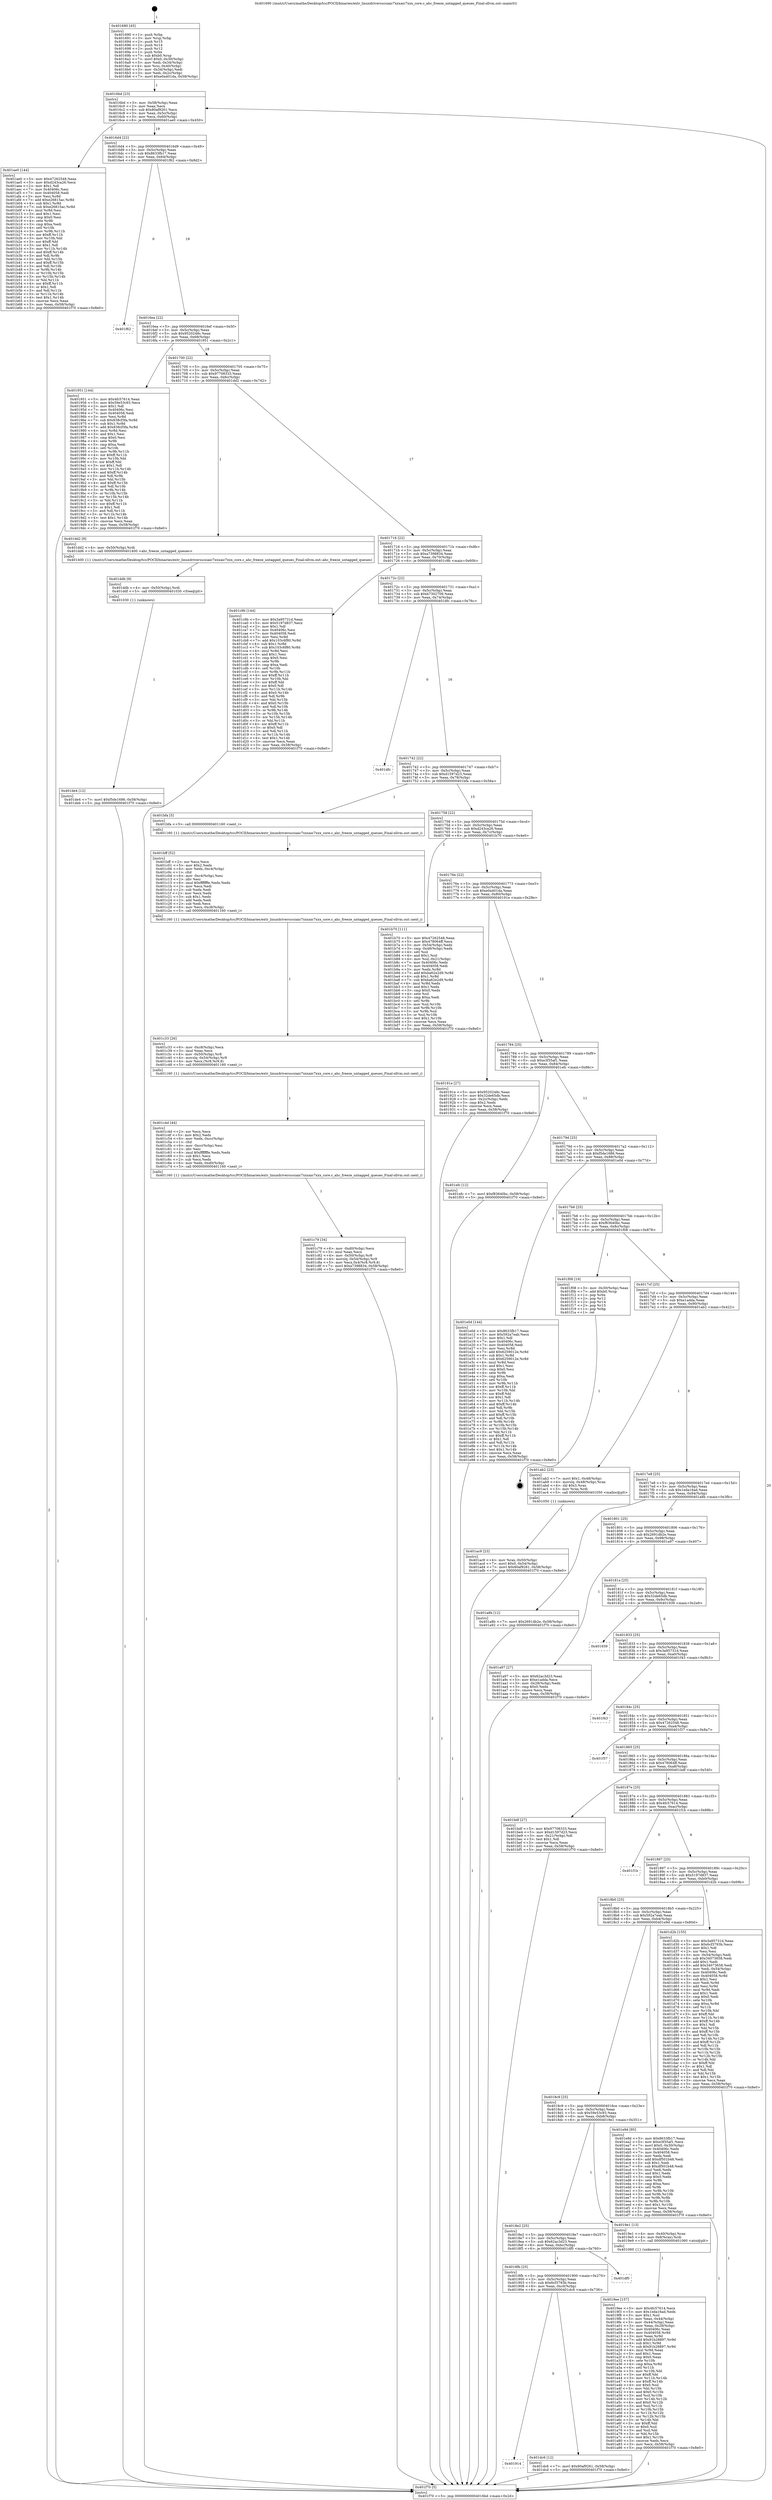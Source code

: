 digraph "0x401690" {
  label = "0x401690 (/mnt/c/Users/mathe/Desktop/tcc/POCII/binaries/extr_linuxdriversscsiaic7xxxaic7xxx_core.c_ahc_freeze_untagged_queues_Final-ollvm.out::main(0))"
  labelloc = "t"
  node[shape=record]

  Entry [label="",width=0.3,height=0.3,shape=circle,fillcolor=black,style=filled]
  "0x4016bd" [label="{
     0x4016bd [23]\l
     | [instrs]\l
     &nbsp;&nbsp;0x4016bd \<+3\>: mov -0x58(%rbp),%eax\l
     &nbsp;&nbsp;0x4016c0 \<+2\>: mov %eax,%ecx\l
     &nbsp;&nbsp;0x4016c2 \<+6\>: sub $0x80af9261,%ecx\l
     &nbsp;&nbsp;0x4016c8 \<+3\>: mov %eax,-0x5c(%rbp)\l
     &nbsp;&nbsp;0x4016cb \<+3\>: mov %ecx,-0x60(%rbp)\l
     &nbsp;&nbsp;0x4016ce \<+6\>: je 0000000000401ae0 \<main+0x450\>\l
  }"]
  "0x401ae0" [label="{
     0x401ae0 [144]\l
     | [instrs]\l
     &nbsp;&nbsp;0x401ae0 \<+5\>: mov $0x47262548,%eax\l
     &nbsp;&nbsp;0x401ae5 \<+5\>: mov $0xd243ca26,%ecx\l
     &nbsp;&nbsp;0x401aea \<+2\>: mov $0x1,%dl\l
     &nbsp;&nbsp;0x401aec \<+7\>: mov 0x40406c,%esi\l
     &nbsp;&nbsp;0x401af3 \<+7\>: mov 0x404058,%edi\l
     &nbsp;&nbsp;0x401afa \<+3\>: mov %esi,%r8d\l
     &nbsp;&nbsp;0x401afd \<+7\>: add $0xe26815ac,%r8d\l
     &nbsp;&nbsp;0x401b04 \<+4\>: sub $0x1,%r8d\l
     &nbsp;&nbsp;0x401b08 \<+7\>: sub $0xe26815ac,%r8d\l
     &nbsp;&nbsp;0x401b0f \<+4\>: imul %r8d,%esi\l
     &nbsp;&nbsp;0x401b13 \<+3\>: and $0x1,%esi\l
     &nbsp;&nbsp;0x401b16 \<+3\>: cmp $0x0,%esi\l
     &nbsp;&nbsp;0x401b19 \<+4\>: sete %r9b\l
     &nbsp;&nbsp;0x401b1d \<+3\>: cmp $0xa,%edi\l
     &nbsp;&nbsp;0x401b20 \<+4\>: setl %r10b\l
     &nbsp;&nbsp;0x401b24 \<+3\>: mov %r9b,%r11b\l
     &nbsp;&nbsp;0x401b27 \<+4\>: xor $0xff,%r11b\l
     &nbsp;&nbsp;0x401b2b \<+3\>: mov %r10b,%bl\l
     &nbsp;&nbsp;0x401b2e \<+3\>: xor $0xff,%bl\l
     &nbsp;&nbsp;0x401b31 \<+3\>: xor $0x1,%dl\l
     &nbsp;&nbsp;0x401b34 \<+3\>: mov %r11b,%r14b\l
     &nbsp;&nbsp;0x401b37 \<+4\>: and $0xff,%r14b\l
     &nbsp;&nbsp;0x401b3b \<+3\>: and %dl,%r9b\l
     &nbsp;&nbsp;0x401b3e \<+3\>: mov %bl,%r15b\l
     &nbsp;&nbsp;0x401b41 \<+4\>: and $0xff,%r15b\l
     &nbsp;&nbsp;0x401b45 \<+3\>: and %dl,%r10b\l
     &nbsp;&nbsp;0x401b48 \<+3\>: or %r9b,%r14b\l
     &nbsp;&nbsp;0x401b4b \<+3\>: or %r10b,%r15b\l
     &nbsp;&nbsp;0x401b4e \<+3\>: xor %r15b,%r14b\l
     &nbsp;&nbsp;0x401b51 \<+3\>: or %bl,%r11b\l
     &nbsp;&nbsp;0x401b54 \<+4\>: xor $0xff,%r11b\l
     &nbsp;&nbsp;0x401b58 \<+3\>: or $0x1,%dl\l
     &nbsp;&nbsp;0x401b5b \<+3\>: and %dl,%r11b\l
     &nbsp;&nbsp;0x401b5e \<+3\>: or %r11b,%r14b\l
     &nbsp;&nbsp;0x401b61 \<+4\>: test $0x1,%r14b\l
     &nbsp;&nbsp;0x401b65 \<+3\>: cmovne %ecx,%eax\l
     &nbsp;&nbsp;0x401b68 \<+3\>: mov %eax,-0x58(%rbp)\l
     &nbsp;&nbsp;0x401b6b \<+5\>: jmp 0000000000401f70 \<main+0x8e0\>\l
  }"]
  "0x4016d4" [label="{
     0x4016d4 [22]\l
     | [instrs]\l
     &nbsp;&nbsp;0x4016d4 \<+5\>: jmp 00000000004016d9 \<main+0x49\>\l
     &nbsp;&nbsp;0x4016d9 \<+3\>: mov -0x5c(%rbp),%eax\l
     &nbsp;&nbsp;0x4016dc \<+5\>: sub $0x8633fb17,%eax\l
     &nbsp;&nbsp;0x4016e1 \<+3\>: mov %eax,-0x64(%rbp)\l
     &nbsp;&nbsp;0x4016e4 \<+6\>: je 0000000000401f62 \<main+0x8d2\>\l
  }"]
  Exit [label="",width=0.3,height=0.3,shape=circle,fillcolor=black,style=filled,peripheries=2]
  "0x401f62" [label="{
     0x401f62\l
  }", style=dashed]
  "0x4016ea" [label="{
     0x4016ea [22]\l
     | [instrs]\l
     &nbsp;&nbsp;0x4016ea \<+5\>: jmp 00000000004016ef \<main+0x5f\>\l
     &nbsp;&nbsp;0x4016ef \<+3\>: mov -0x5c(%rbp),%eax\l
     &nbsp;&nbsp;0x4016f2 \<+5\>: sub $0x9520248c,%eax\l
     &nbsp;&nbsp;0x4016f7 \<+3\>: mov %eax,-0x68(%rbp)\l
     &nbsp;&nbsp;0x4016fa \<+6\>: je 0000000000401951 \<main+0x2c1\>\l
  }"]
  "0x401de4" [label="{
     0x401de4 [12]\l
     | [instrs]\l
     &nbsp;&nbsp;0x401de4 \<+7\>: movl $0xf5de1686,-0x58(%rbp)\l
     &nbsp;&nbsp;0x401deb \<+5\>: jmp 0000000000401f70 \<main+0x8e0\>\l
  }"]
  "0x401951" [label="{
     0x401951 [144]\l
     | [instrs]\l
     &nbsp;&nbsp;0x401951 \<+5\>: mov $0x4fc57614,%eax\l
     &nbsp;&nbsp;0x401956 \<+5\>: mov $0x59e53c93,%ecx\l
     &nbsp;&nbsp;0x40195b \<+2\>: mov $0x1,%dl\l
     &nbsp;&nbsp;0x40195d \<+7\>: mov 0x40406c,%esi\l
     &nbsp;&nbsp;0x401964 \<+7\>: mov 0x404058,%edi\l
     &nbsp;&nbsp;0x40196b \<+3\>: mov %esi,%r8d\l
     &nbsp;&nbsp;0x40196e \<+7\>: sub $0x838cf3fa,%r8d\l
     &nbsp;&nbsp;0x401975 \<+4\>: sub $0x1,%r8d\l
     &nbsp;&nbsp;0x401979 \<+7\>: add $0x838cf3fa,%r8d\l
     &nbsp;&nbsp;0x401980 \<+4\>: imul %r8d,%esi\l
     &nbsp;&nbsp;0x401984 \<+3\>: and $0x1,%esi\l
     &nbsp;&nbsp;0x401987 \<+3\>: cmp $0x0,%esi\l
     &nbsp;&nbsp;0x40198a \<+4\>: sete %r9b\l
     &nbsp;&nbsp;0x40198e \<+3\>: cmp $0xa,%edi\l
     &nbsp;&nbsp;0x401991 \<+4\>: setl %r10b\l
     &nbsp;&nbsp;0x401995 \<+3\>: mov %r9b,%r11b\l
     &nbsp;&nbsp;0x401998 \<+4\>: xor $0xff,%r11b\l
     &nbsp;&nbsp;0x40199c \<+3\>: mov %r10b,%bl\l
     &nbsp;&nbsp;0x40199f \<+3\>: xor $0xff,%bl\l
     &nbsp;&nbsp;0x4019a2 \<+3\>: xor $0x1,%dl\l
     &nbsp;&nbsp;0x4019a5 \<+3\>: mov %r11b,%r14b\l
     &nbsp;&nbsp;0x4019a8 \<+4\>: and $0xff,%r14b\l
     &nbsp;&nbsp;0x4019ac \<+3\>: and %dl,%r9b\l
     &nbsp;&nbsp;0x4019af \<+3\>: mov %bl,%r15b\l
     &nbsp;&nbsp;0x4019b2 \<+4\>: and $0xff,%r15b\l
     &nbsp;&nbsp;0x4019b6 \<+3\>: and %dl,%r10b\l
     &nbsp;&nbsp;0x4019b9 \<+3\>: or %r9b,%r14b\l
     &nbsp;&nbsp;0x4019bc \<+3\>: or %r10b,%r15b\l
     &nbsp;&nbsp;0x4019bf \<+3\>: xor %r15b,%r14b\l
     &nbsp;&nbsp;0x4019c2 \<+3\>: or %bl,%r11b\l
     &nbsp;&nbsp;0x4019c5 \<+4\>: xor $0xff,%r11b\l
     &nbsp;&nbsp;0x4019c9 \<+3\>: or $0x1,%dl\l
     &nbsp;&nbsp;0x4019cc \<+3\>: and %dl,%r11b\l
     &nbsp;&nbsp;0x4019cf \<+3\>: or %r11b,%r14b\l
     &nbsp;&nbsp;0x4019d2 \<+4\>: test $0x1,%r14b\l
     &nbsp;&nbsp;0x4019d6 \<+3\>: cmovne %ecx,%eax\l
     &nbsp;&nbsp;0x4019d9 \<+3\>: mov %eax,-0x58(%rbp)\l
     &nbsp;&nbsp;0x4019dc \<+5\>: jmp 0000000000401f70 \<main+0x8e0\>\l
  }"]
  "0x401700" [label="{
     0x401700 [22]\l
     | [instrs]\l
     &nbsp;&nbsp;0x401700 \<+5\>: jmp 0000000000401705 \<main+0x75\>\l
     &nbsp;&nbsp;0x401705 \<+3\>: mov -0x5c(%rbp),%eax\l
     &nbsp;&nbsp;0x401708 \<+5\>: sub $0x97708333,%eax\l
     &nbsp;&nbsp;0x40170d \<+3\>: mov %eax,-0x6c(%rbp)\l
     &nbsp;&nbsp;0x401710 \<+6\>: je 0000000000401dd2 \<main+0x742\>\l
  }"]
  "0x401ddb" [label="{
     0x401ddb [9]\l
     | [instrs]\l
     &nbsp;&nbsp;0x401ddb \<+4\>: mov -0x50(%rbp),%rdi\l
     &nbsp;&nbsp;0x401ddf \<+5\>: call 0000000000401030 \<free@plt\>\l
     | [calls]\l
     &nbsp;&nbsp;0x401030 \{1\} (unknown)\l
  }"]
  "0x401dd2" [label="{
     0x401dd2 [9]\l
     | [instrs]\l
     &nbsp;&nbsp;0x401dd2 \<+4\>: mov -0x50(%rbp),%rdi\l
     &nbsp;&nbsp;0x401dd6 \<+5\>: call 0000000000401400 \<ahc_freeze_untagged_queues\>\l
     | [calls]\l
     &nbsp;&nbsp;0x401400 \{1\} (/mnt/c/Users/mathe/Desktop/tcc/POCII/binaries/extr_linuxdriversscsiaic7xxxaic7xxx_core.c_ahc_freeze_untagged_queues_Final-ollvm.out::ahc_freeze_untagged_queues)\l
  }"]
  "0x401716" [label="{
     0x401716 [22]\l
     | [instrs]\l
     &nbsp;&nbsp;0x401716 \<+5\>: jmp 000000000040171b \<main+0x8b\>\l
     &nbsp;&nbsp;0x40171b \<+3\>: mov -0x5c(%rbp),%eax\l
     &nbsp;&nbsp;0x40171e \<+5\>: sub $0xa7398834,%eax\l
     &nbsp;&nbsp;0x401723 \<+3\>: mov %eax,-0x70(%rbp)\l
     &nbsp;&nbsp;0x401726 \<+6\>: je 0000000000401c9b \<main+0x60b\>\l
  }"]
  "0x401914" [label="{
     0x401914\l
  }", style=dashed]
  "0x401c9b" [label="{
     0x401c9b [144]\l
     | [instrs]\l
     &nbsp;&nbsp;0x401c9b \<+5\>: mov $0x3a95731d,%eax\l
     &nbsp;&nbsp;0x401ca0 \<+5\>: mov $0x5197d837,%ecx\l
     &nbsp;&nbsp;0x401ca5 \<+2\>: mov $0x1,%dl\l
     &nbsp;&nbsp;0x401ca7 \<+7\>: mov 0x40406c,%esi\l
     &nbsp;&nbsp;0x401cae \<+7\>: mov 0x404058,%edi\l
     &nbsp;&nbsp;0x401cb5 \<+3\>: mov %esi,%r8d\l
     &nbsp;&nbsp;0x401cb8 \<+7\>: add $0x103c6f80,%r8d\l
     &nbsp;&nbsp;0x401cbf \<+4\>: sub $0x1,%r8d\l
     &nbsp;&nbsp;0x401cc3 \<+7\>: sub $0x103c6f80,%r8d\l
     &nbsp;&nbsp;0x401cca \<+4\>: imul %r8d,%esi\l
     &nbsp;&nbsp;0x401cce \<+3\>: and $0x1,%esi\l
     &nbsp;&nbsp;0x401cd1 \<+3\>: cmp $0x0,%esi\l
     &nbsp;&nbsp;0x401cd4 \<+4\>: sete %r9b\l
     &nbsp;&nbsp;0x401cd8 \<+3\>: cmp $0xa,%edi\l
     &nbsp;&nbsp;0x401cdb \<+4\>: setl %r10b\l
     &nbsp;&nbsp;0x401cdf \<+3\>: mov %r9b,%r11b\l
     &nbsp;&nbsp;0x401ce2 \<+4\>: xor $0xff,%r11b\l
     &nbsp;&nbsp;0x401ce6 \<+3\>: mov %r10b,%bl\l
     &nbsp;&nbsp;0x401ce9 \<+3\>: xor $0xff,%bl\l
     &nbsp;&nbsp;0x401cec \<+3\>: xor $0x0,%dl\l
     &nbsp;&nbsp;0x401cef \<+3\>: mov %r11b,%r14b\l
     &nbsp;&nbsp;0x401cf2 \<+4\>: and $0x0,%r14b\l
     &nbsp;&nbsp;0x401cf6 \<+3\>: and %dl,%r9b\l
     &nbsp;&nbsp;0x401cf9 \<+3\>: mov %bl,%r15b\l
     &nbsp;&nbsp;0x401cfc \<+4\>: and $0x0,%r15b\l
     &nbsp;&nbsp;0x401d00 \<+3\>: and %dl,%r10b\l
     &nbsp;&nbsp;0x401d03 \<+3\>: or %r9b,%r14b\l
     &nbsp;&nbsp;0x401d06 \<+3\>: or %r10b,%r15b\l
     &nbsp;&nbsp;0x401d09 \<+3\>: xor %r15b,%r14b\l
     &nbsp;&nbsp;0x401d0c \<+3\>: or %bl,%r11b\l
     &nbsp;&nbsp;0x401d0f \<+4\>: xor $0xff,%r11b\l
     &nbsp;&nbsp;0x401d13 \<+3\>: or $0x0,%dl\l
     &nbsp;&nbsp;0x401d16 \<+3\>: and %dl,%r11b\l
     &nbsp;&nbsp;0x401d19 \<+3\>: or %r11b,%r14b\l
     &nbsp;&nbsp;0x401d1c \<+4\>: test $0x1,%r14b\l
     &nbsp;&nbsp;0x401d20 \<+3\>: cmovne %ecx,%eax\l
     &nbsp;&nbsp;0x401d23 \<+3\>: mov %eax,-0x58(%rbp)\l
     &nbsp;&nbsp;0x401d26 \<+5\>: jmp 0000000000401f70 \<main+0x8e0\>\l
  }"]
  "0x40172c" [label="{
     0x40172c [22]\l
     | [instrs]\l
     &nbsp;&nbsp;0x40172c \<+5\>: jmp 0000000000401731 \<main+0xa1\>\l
     &nbsp;&nbsp;0x401731 \<+3\>: mov -0x5c(%rbp),%eax\l
     &nbsp;&nbsp;0x401734 \<+5\>: sub $0xb7302709,%eax\l
     &nbsp;&nbsp;0x401739 \<+3\>: mov %eax,-0x74(%rbp)\l
     &nbsp;&nbsp;0x40173c \<+6\>: je 0000000000401dfc \<main+0x76c\>\l
  }"]
  "0x401dc6" [label="{
     0x401dc6 [12]\l
     | [instrs]\l
     &nbsp;&nbsp;0x401dc6 \<+7\>: movl $0x80af9261,-0x58(%rbp)\l
     &nbsp;&nbsp;0x401dcd \<+5\>: jmp 0000000000401f70 \<main+0x8e0\>\l
  }"]
  "0x401dfc" [label="{
     0x401dfc\l
  }", style=dashed]
  "0x401742" [label="{
     0x401742 [22]\l
     | [instrs]\l
     &nbsp;&nbsp;0x401742 \<+5\>: jmp 0000000000401747 \<main+0xb7\>\l
     &nbsp;&nbsp;0x401747 \<+3\>: mov -0x5c(%rbp),%eax\l
     &nbsp;&nbsp;0x40174a \<+5\>: sub $0xd1597d23,%eax\l
     &nbsp;&nbsp;0x40174f \<+3\>: mov %eax,-0x78(%rbp)\l
     &nbsp;&nbsp;0x401752 \<+6\>: je 0000000000401bfa \<main+0x56a\>\l
  }"]
  "0x4018fb" [label="{
     0x4018fb [25]\l
     | [instrs]\l
     &nbsp;&nbsp;0x4018fb \<+5\>: jmp 0000000000401900 \<main+0x270\>\l
     &nbsp;&nbsp;0x401900 \<+3\>: mov -0x5c(%rbp),%eax\l
     &nbsp;&nbsp;0x401903 \<+5\>: sub $0x6cf3793b,%eax\l
     &nbsp;&nbsp;0x401908 \<+6\>: mov %eax,-0xc0(%rbp)\l
     &nbsp;&nbsp;0x40190e \<+6\>: je 0000000000401dc6 \<main+0x736\>\l
  }"]
  "0x401bfa" [label="{
     0x401bfa [5]\l
     | [instrs]\l
     &nbsp;&nbsp;0x401bfa \<+5\>: call 0000000000401160 \<next_i\>\l
     | [calls]\l
     &nbsp;&nbsp;0x401160 \{1\} (/mnt/c/Users/mathe/Desktop/tcc/POCII/binaries/extr_linuxdriversscsiaic7xxxaic7xxx_core.c_ahc_freeze_untagged_queues_Final-ollvm.out::next_i)\l
  }"]
  "0x401758" [label="{
     0x401758 [22]\l
     | [instrs]\l
     &nbsp;&nbsp;0x401758 \<+5\>: jmp 000000000040175d \<main+0xcd\>\l
     &nbsp;&nbsp;0x40175d \<+3\>: mov -0x5c(%rbp),%eax\l
     &nbsp;&nbsp;0x401760 \<+5\>: sub $0xd243ca26,%eax\l
     &nbsp;&nbsp;0x401765 \<+3\>: mov %eax,-0x7c(%rbp)\l
     &nbsp;&nbsp;0x401768 \<+6\>: je 0000000000401b70 \<main+0x4e0\>\l
  }"]
  "0x401df0" [label="{
     0x401df0\l
  }", style=dashed]
  "0x401b70" [label="{
     0x401b70 [111]\l
     | [instrs]\l
     &nbsp;&nbsp;0x401b70 \<+5\>: mov $0x47262548,%eax\l
     &nbsp;&nbsp;0x401b75 \<+5\>: mov $0x478064ff,%ecx\l
     &nbsp;&nbsp;0x401b7a \<+3\>: mov -0x54(%rbp),%edx\l
     &nbsp;&nbsp;0x401b7d \<+3\>: cmp -0x48(%rbp),%edx\l
     &nbsp;&nbsp;0x401b80 \<+4\>: setl %sil\l
     &nbsp;&nbsp;0x401b84 \<+4\>: and $0x1,%sil\l
     &nbsp;&nbsp;0x401b88 \<+4\>: mov %sil,-0x21(%rbp)\l
     &nbsp;&nbsp;0x401b8c \<+7\>: mov 0x40406c,%edx\l
     &nbsp;&nbsp;0x401b93 \<+7\>: mov 0x404058,%edi\l
     &nbsp;&nbsp;0x401b9a \<+3\>: mov %edx,%r8d\l
     &nbsp;&nbsp;0x401b9d \<+7\>: add $0xba62e2d9,%r8d\l
     &nbsp;&nbsp;0x401ba4 \<+4\>: sub $0x1,%r8d\l
     &nbsp;&nbsp;0x401ba8 \<+7\>: sub $0xba62e2d9,%r8d\l
     &nbsp;&nbsp;0x401baf \<+4\>: imul %r8d,%edx\l
     &nbsp;&nbsp;0x401bb3 \<+3\>: and $0x1,%edx\l
     &nbsp;&nbsp;0x401bb6 \<+3\>: cmp $0x0,%edx\l
     &nbsp;&nbsp;0x401bb9 \<+4\>: sete %sil\l
     &nbsp;&nbsp;0x401bbd \<+3\>: cmp $0xa,%edi\l
     &nbsp;&nbsp;0x401bc0 \<+4\>: setl %r9b\l
     &nbsp;&nbsp;0x401bc4 \<+3\>: mov %sil,%r10b\l
     &nbsp;&nbsp;0x401bc7 \<+3\>: and %r9b,%r10b\l
     &nbsp;&nbsp;0x401bca \<+3\>: xor %r9b,%sil\l
     &nbsp;&nbsp;0x401bcd \<+3\>: or %sil,%r10b\l
     &nbsp;&nbsp;0x401bd0 \<+4\>: test $0x1,%r10b\l
     &nbsp;&nbsp;0x401bd4 \<+3\>: cmovne %ecx,%eax\l
     &nbsp;&nbsp;0x401bd7 \<+3\>: mov %eax,-0x58(%rbp)\l
     &nbsp;&nbsp;0x401bda \<+5\>: jmp 0000000000401f70 \<main+0x8e0\>\l
  }"]
  "0x40176e" [label="{
     0x40176e [22]\l
     | [instrs]\l
     &nbsp;&nbsp;0x40176e \<+5\>: jmp 0000000000401773 \<main+0xe3\>\l
     &nbsp;&nbsp;0x401773 \<+3\>: mov -0x5c(%rbp),%eax\l
     &nbsp;&nbsp;0x401776 \<+5\>: sub $0xe0a401da,%eax\l
     &nbsp;&nbsp;0x40177b \<+3\>: mov %eax,-0x80(%rbp)\l
     &nbsp;&nbsp;0x40177e \<+6\>: je 000000000040191e \<main+0x28e\>\l
  }"]
  "0x401c79" [label="{
     0x401c79 [34]\l
     | [instrs]\l
     &nbsp;&nbsp;0x401c79 \<+6\>: mov -0xd0(%rbp),%ecx\l
     &nbsp;&nbsp;0x401c7f \<+3\>: imul %eax,%ecx\l
     &nbsp;&nbsp;0x401c82 \<+4\>: mov -0x50(%rbp),%r8\l
     &nbsp;&nbsp;0x401c86 \<+4\>: movslq -0x54(%rbp),%r9\l
     &nbsp;&nbsp;0x401c8a \<+5\>: mov %ecx,0x4(%r8,%r9,8)\l
     &nbsp;&nbsp;0x401c8f \<+7\>: movl $0xa7398834,-0x58(%rbp)\l
     &nbsp;&nbsp;0x401c96 \<+5\>: jmp 0000000000401f70 \<main+0x8e0\>\l
  }"]
  "0x40191e" [label="{
     0x40191e [27]\l
     | [instrs]\l
     &nbsp;&nbsp;0x40191e \<+5\>: mov $0x9520248c,%eax\l
     &nbsp;&nbsp;0x401923 \<+5\>: mov $0x32de65db,%ecx\l
     &nbsp;&nbsp;0x401928 \<+3\>: mov -0x2c(%rbp),%edx\l
     &nbsp;&nbsp;0x40192b \<+3\>: cmp $0x2,%edx\l
     &nbsp;&nbsp;0x40192e \<+3\>: cmovne %ecx,%eax\l
     &nbsp;&nbsp;0x401931 \<+3\>: mov %eax,-0x58(%rbp)\l
     &nbsp;&nbsp;0x401934 \<+5\>: jmp 0000000000401f70 \<main+0x8e0\>\l
  }"]
  "0x401784" [label="{
     0x401784 [25]\l
     | [instrs]\l
     &nbsp;&nbsp;0x401784 \<+5\>: jmp 0000000000401789 \<main+0xf9\>\l
     &nbsp;&nbsp;0x401789 \<+3\>: mov -0x5c(%rbp),%eax\l
     &nbsp;&nbsp;0x40178c \<+5\>: sub $0xe3f35af1,%eax\l
     &nbsp;&nbsp;0x401791 \<+6\>: mov %eax,-0x84(%rbp)\l
     &nbsp;&nbsp;0x401797 \<+6\>: je 0000000000401efc \<main+0x86c\>\l
  }"]
  "0x401f70" [label="{
     0x401f70 [5]\l
     | [instrs]\l
     &nbsp;&nbsp;0x401f70 \<+5\>: jmp 00000000004016bd \<main+0x2d\>\l
  }"]
  "0x401690" [label="{
     0x401690 [45]\l
     | [instrs]\l
     &nbsp;&nbsp;0x401690 \<+1\>: push %rbp\l
     &nbsp;&nbsp;0x401691 \<+3\>: mov %rsp,%rbp\l
     &nbsp;&nbsp;0x401694 \<+2\>: push %r15\l
     &nbsp;&nbsp;0x401696 \<+2\>: push %r14\l
     &nbsp;&nbsp;0x401698 \<+2\>: push %r12\l
     &nbsp;&nbsp;0x40169a \<+1\>: push %rbx\l
     &nbsp;&nbsp;0x40169b \<+7\>: sub $0xb0,%rsp\l
     &nbsp;&nbsp;0x4016a2 \<+7\>: movl $0x0,-0x30(%rbp)\l
     &nbsp;&nbsp;0x4016a9 \<+3\>: mov %edi,-0x34(%rbp)\l
     &nbsp;&nbsp;0x4016ac \<+4\>: mov %rsi,-0x40(%rbp)\l
     &nbsp;&nbsp;0x4016b0 \<+3\>: mov -0x34(%rbp),%edi\l
     &nbsp;&nbsp;0x4016b3 \<+3\>: mov %edi,-0x2c(%rbp)\l
     &nbsp;&nbsp;0x4016b6 \<+7\>: movl $0xe0a401da,-0x58(%rbp)\l
  }"]
  "0x401c4d" [label="{
     0x401c4d [44]\l
     | [instrs]\l
     &nbsp;&nbsp;0x401c4d \<+2\>: xor %ecx,%ecx\l
     &nbsp;&nbsp;0x401c4f \<+5\>: mov $0x2,%edx\l
     &nbsp;&nbsp;0x401c54 \<+6\>: mov %edx,-0xcc(%rbp)\l
     &nbsp;&nbsp;0x401c5a \<+1\>: cltd\l
     &nbsp;&nbsp;0x401c5b \<+6\>: mov -0xcc(%rbp),%esi\l
     &nbsp;&nbsp;0x401c61 \<+2\>: idiv %esi\l
     &nbsp;&nbsp;0x401c63 \<+6\>: imul $0xfffffffe,%edx,%edx\l
     &nbsp;&nbsp;0x401c69 \<+3\>: sub $0x1,%ecx\l
     &nbsp;&nbsp;0x401c6c \<+2\>: sub %ecx,%edx\l
     &nbsp;&nbsp;0x401c6e \<+6\>: mov %edx,-0xd0(%rbp)\l
     &nbsp;&nbsp;0x401c74 \<+5\>: call 0000000000401160 \<next_i\>\l
     | [calls]\l
     &nbsp;&nbsp;0x401160 \{1\} (/mnt/c/Users/mathe/Desktop/tcc/POCII/binaries/extr_linuxdriversscsiaic7xxxaic7xxx_core.c_ahc_freeze_untagged_queues_Final-ollvm.out::next_i)\l
  }"]
  "0x401efc" [label="{
     0x401efc [12]\l
     | [instrs]\l
     &nbsp;&nbsp;0x401efc \<+7\>: movl $0xf83640bc,-0x58(%rbp)\l
     &nbsp;&nbsp;0x401f03 \<+5\>: jmp 0000000000401f70 \<main+0x8e0\>\l
  }"]
  "0x40179d" [label="{
     0x40179d [25]\l
     | [instrs]\l
     &nbsp;&nbsp;0x40179d \<+5\>: jmp 00000000004017a2 \<main+0x112\>\l
     &nbsp;&nbsp;0x4017a2 \<+3\>: mov -0x5c(%rbp),%eax\l
     &nbsp;&nbsp;0x4017a5 \<+5\>: sub $0xf5de1686,%eax\l
     &nbsp;&nbsp;0x4017aa \<+6\>: mov %eax,-0x88(%rbp)\l
     &nbsp;&nbsp;0x4017b0 \<+6\>: je 0000000000401e0d \<main+0x77d\>\l
  }"]
  "0x401c33" [label="{
     0x401c33 [26]\l
     | [instrs]\l
     &nbsp;&nbsp;0x401c33 \<+6\>: mov -0xc8(%rbp),%ecx\l
     &nbsp;&nbsp;0x401c39 \<+3\>: imul %eax,%ecx\l
     &nbsp;&nbsp;0x401c3c \<+4\>: mov -0x50(%rbp),%r8\l
     &nbsp;&nbsp;0x401c40 \<+4\>: movslq -0x54(%rbp),%r9\l
     &nbsp;&nbsp;0x401c44 \<+4\>: mov %ecx,(%r8,%r9,8)\l
     &nbsp;&nbsp;0x401c48 \<+5\>: call 0000000000401160 \<next_i\>\l
     | [calls]\l
     &nbsp;&nbsp;0x401160 \{1\} (/mnt/c/Users/mathe/Desktop/tcc/POCII/binaries/extr_linuxdriversscsiaic7xxxaic7xxx_core.c_ahc_freeze_untagged_queues_Final-ollvm.out::next_i)\l
  }"]
  "0x401e0d" [label="{
     0x401e0d [144]\l
     | [instrs]\l
     &nbsp;&nbsp;0x401e0d \<+5\>: mov $0x8633fb17,%eax\l
     &nbsp;&nbsp;0x401e12 \<+5\>: mov $0x592a7eab,%ecx\l
     &nbsp;&nbsp;0x401e17 \<+2\>: mov $0x1,%dl\l
     &nbsp;&nbsp;0x401e19 \<+7\>: mov 0x40406c,%esi\l
     &nbsp;&nbsp;0x401e20 \<+7\>: mov 0x404058,%edi\l
     &nbsp;&nbsp;0x401e27 \<+3\>: mov %esi,%r8d\l
     &nbsp;&nbsp;0x401e2a \<+7\>: add $0x6259012e,%r8d\l
     &nbsp;&nbsp;0x401e31 \<+4\>: sub $0x1,%r8d\l
     &nbsp;&nbsp;0x401e35 \<+7\>: sub $0x6259012e,%r8d\l
     &nbsp;&nbsp;0x401e3c \<+4\>: imul %r8d,%esi\l
     &nbsp;&nbsp;0x401e40 \<+3\>: and $0x1,%esi\l
     &nbsp;&nbsp;0x401e43 \<+3\>: cmp $0x0,%esi\l
     &nbsp;&nbsp;0x401e46 \<+4\>: sete %r9b\l
     &nbsp;&nbsp;0x401e4a \<+3\>: cmp $0xa,%edi\l
     &nbsp;&nbsp;0x401e4d \<+4\>: setl %r10b\l
     &nbsp;&nbsp;0x401e51 \<+3\>: mov %r9b,%r11b\l
     &nbsp;&nbsp;0x401e54 \<+4\>: xor $0xff,%r11b\l
     &nbsp;&nbsp;0x401e58 \<+3\>: mov %r10b,%bl\l
     &nbsp;&nbsp;0x401e5b \<+3\>: xor $0xff,%bl\l
     &nbsp;&nbsp;0x401e5e \<+3\>: xor $0x1,%dl\l
     &nbsp;&nbsp;0x401e61 \<+3\>: mov %r11b,%r14b\l
     &nbsp;&nbsp;0x401e64 \<+4\>: and $0xff,%r14b\l
     &nbsp;&nbsp;0x401e68 \<+3\>: and %dl,%r9b\l
     &nbsp;&nbsp;0x401e6b \<+3\>: mov %bl,%r15b\l
     &nbsp;&nbsp;0x401e6e \<+4\>: and $0xff,%r15b\l
     &nbsp;&nbsp;0x401e72 \<+3\>: and %dl,%r10b\l
     &nbsp;&nbsp;0x401e75 \<+3\>: or %r9b,%r14b\l
     &nbsp;&nbsp;0x401e78 \<+3\>: or %r10b,%r15b\l
     &nbsp;&nbsp;0x401e7b \<+3\>: xor %r15b,%r14b\l
     &nbsp;&nbsp;0x401e7e \<+3\>: or %bl,%r11b\l
     &nbsp;&nbsp;0x401e81 \<+4\>: xor $0xff,%r11b\l
     &nbsp;&nbsp;0x401e85 \<+3\>: or $0x1,%dl\l
     &nbsp;&nbsp;0x401e88 \<+3\>: and %dl,%r11b\l
     &nbsp;&nbsp;0x401e8b \<+3\>: or %r11b,%r14b\l
     &nbsp;&nbsp;0x401e8e \<+4\>: test $0x1,%r14b\l
     &nbsp;&nbsp;0x401e92 \<+3\>: cmovne %ecx,%eax\l
     &nbsp;&nbsp;0x401e95 \<+3\>: mov %eax,-0x58(%rbp)\l
     &nbsp;&nbsp;0x401e98 \<+5\>: jmp 0000000000401f70 \<main+0x8e0\>\l
  }"]
  "0x4017b6" [label="{
     0x4017b6 [25]\l
     | [instrs]\l
     &nbsp;&nbsp;0x4017b6 \<+5\>: jmp 00000000004017bb \<main+0x12b\>\l
     &nbsp;&nbsp;0x4017bb \<+3\>: mov -0x5c(%rbp),%eax\l
     &nbsp;&nbsp;0x4017be \<+5\>: sub $0xf83640bc,%eax\l
     &nbsp;&nbsp;0x4017c3 \<+6\>: mov %eax,-0x8c(%rbp)\l
     &nbsp;&nbsp;0x4017c9 \<+6\>: je 0000000000401f08 \<main+0x878\>\l
  }"]
  "0x401bff" [label="{
     0x401bff [52]\l
     | [instrs]\l
     &nbsp;&nbsp;0x401bff \<+2\>: xor %ecx,%ecx\l
     &nbsp;&nbsp;0x401c01 \<+5\>: mov $0x2,%edx\l
     &nbsp;&nbsp;0x401c06 \<+6\>: mov %edx,-0xc4(%rbp)\l
     &nbsp;&nbsp;0x401c0c \<+1\>: cltd\l
     &nbsp;&nbsp;0x401c0d \<+6\>: mov -0xc4(%rbp),%esi\l
     &nbsp;&nbsp;0x401c13 \<+2\>: idiv %esi\l
     &nbsp;&nbsp;0x401c15 \<+6\>: imul $0xfffffffe,%edx,%edx\l
     &nbsp;&nbsp;0x401c1b \<+2\>: mov %ecx,%edi\l
     &nbsp;&nbsp;0x401c1d \<+2\>: sub %edx,%edi\l
     &nbsp;&nbsp;0x401c1f \<+2\>: mov %ecx,%edx\l
     &nbsp;&nbsp;0x401c21 \<+3\>: sub $0x1,%edx\l
     &nbsp;&nbsp;0x401c24 \<+2\>: add %edx,%edi\l
     &nbsp;&nbsp;0x401c26 \<+2\>: sub %edi,%ecx\l
     &nbsp;&nbsp;0x401c28 \<+6\>: mov %ecx,-0xc8(%rbp)\l
     &nbsp;&nbsp;0x401c2e \<+5\>: call 0000000000401160 \<next_i\>\l
     | [calls]\l
     &nbsp;&nbsp;0x401160 \{1\} (/mnt/c/Users/mathe/Desktop/tcc/POCII/binaries/extr_linuxdriversscsiaic7xxxaic7xxx_core.c_ahc_freeze_untagged_queues_Final-ollvm.out::next_i)\l
  }"]
  "0x401f08" [label="{
     0x401f08 [19]\l
     | [instrs]\l
     &nbsp;&nbsp;0x401f08 \<+3\>: mov -0x30(%rbp),%eax\l
     &nbsp;&nbsp;0x401f0b \<+7\>: add $0xb0,%rsp\l
     &nbsp;&nbsp;0x401f12 \<+1\>: pop %rbx\l
     &nbsp;&nbsp;0x401f13 \<+2\>: pop %r12\l
     &nbsp;&nbsp;0x401f15 \<+2\>: pop %r14\l
     &nbsp;&nbsp;0x401f17 \<+2\>: pop %r15\l
     &nbsp;&nbsp;0x401f19 \<+1\>: pop %rbp\l
     &nbsp;&nbsp;0x401f1a \<+1\>: ret\l
  }"]
  "0x4017cf" [label="{
     0x4017cf [25]\l
     | [instrs]\l
     &nbsp;&nbsp;0x4017cf \<+5\>: jmp 00000000004017d4 \<main+0x144\>\l
     &nbsp;&nbsp;0x4017d4 \<+3\>: mov -0x5c(%rbp),%eax\l
     &nbsp;&nbsp;0x4017d7 \<+5\>: sub $0xe1adda,%eax\l
     &nbsp;&nbsp;0x4017dc \<+6\>: mov %eax,-0x90(%rbp)\l
     &nbsp;&nbsp;0x4017e2 \<+6\>: je 0000000000401ab2 \<main+0x422\>\l
  }"]
  "0x401ac9" [label="{
     0x401ac9 [23]\l
     | [instrs]\l
     &nbsp;&nbsp;0x401ac9 \<+4\>: mov %rax,-0x50(%rbp)\l
     &nbsp;&nbsp;0x401acd \<+7\>: movl $0x0,-0x54(%rbp)\l
     &nbsp;&nbsp;0x401ad4 \<+7\>: movl $0x80af9261,-0x58(%rbp)\l
     &nbsp;&nbsp;0x401adb \<+5\>: jmp 0000000000401f70 \<main+0x8e0\>\l
  }"]
  "0x401ab2" [label="{
     0x401ab2 [23]\l
     | [instrs]\l
     &nbsp;&nbsp;0x401ab2 \<+7\>: movl $0x1,-0x48(%rbp)\l
     &nbsp;&nbsp;0x401ab9 \<+4\>: movslq -0x48(%rbp),%rax\l
     &nbsp;&nbsp;0x401abd \<+4\>: shl $0x3,%rax\l
     &nbsp;&nbsp;0x401ac1 \<+3\>: mov %rax,%rdi\l
     &nbsp;&nbsp;0x401ac4 \<+5\>: call 0000000000401050 \<malloc@plt\>\l
     | [calls]\l
     &nbsp;&nbsp;0x401050 \{1\} (unknown)\l
  }"]
  "0x4017e8" [label="{
     0x4017e8 [25]\l
     | [instrs]\l
     &nbsp;&nbsp;0x4017e8 \<+5\>: jmp 00000000004017ed \<main+0x15d\>\l
     &nbsp;&nbsp;0x4017ed \<+3\>: mov -0x5c(%rbp),%eax\l
     &nbsp;&nbsp;0x4017f0 \<+5\>: sub $0x1eda16ad,%eax\l
     &nbsp;&nbsp;0x4017f5 \<+6\>: mov %eax,-0x94(%rbp)\l
     &nbsp;&nbsp;0x4017fb \<+6\>: je 0000000000401a8b \<main+0x3fb\>\l
  }"]
  "0x4019ee" [label="{
     0x4019ee [157]\l
     | [instrs]\l
     &nbsp;&nbsp;0x4019ee \<+5\>: mov $0x4fc57614,%ecx\l
     &nbsp;&nbsp;0x4019f3 \<+5\>: mov $0x1eda16ad,%edx\l
     &nbsp;&nbsp;0x4019f8 \<+3\>: mov $0x1,%sil\l
     &nbsp;&nbsp;0x4019fb \<+3\>: mov %eax,-0x44(%rbp)\l
     &nbsp;&nbsp;0x4019fe \<+3\>: mov -0x44(%rbp),%eax\l
     &nbsp;&nbsp;0x401a01 \<+3\>: mov %eax,-0x28(%rbp)\l
     &nbsp;&nbsp;0x401a04 \<+7\>: mov 0x40406c,%eax\l
     &nbsp;&nbsp;0x401a0b \<+8\>: mov 0x404058,%r8d\l
     &nbsp;&nbsp;0x401a13 \<+3\>: mov %eax,%r9d\l
     &nbsp;&nbsp;0x401a16 \<+7\>: add $0x91b28897,%r9d\l
     &nbsp;&nbsp;0x401a1d \<+4\>: sub $0x1,%r9d\l
     &nbsp;&nbsp;0x401a21 \<+7\>: sub $0x91b28897,%r9d\l
     &nbsp;&nbsp;0x401a28 \<+4\>: imul %r9d,%eax\l
     &nbsp;&nbsp;0x401a2c \<+3\>: and $0x1,%eax\l
     &nbsp;&nbsp;0x401a2f \<+3\>: cmp $0x0,%eax\l
     &nbsp;&nbsp;0x401a32 \<+4\>: sete %r10b\l
     &nbsp;&nbsp;0x401a36 \<+4\>: cmp $0xa,%r8d\l
     &nbsp;&nbsp;0x401a3a \<+4\>: setl %r11b\l
     &nbsp;&nbsp;0x401a3e \<+3\>: mov %r10b,%bl\l
     &nbsp;&nbsp;0x401a41 \<+3\>: xor $0xff,%bl\l
     &nbsp;&nbsp;0x401a44 \<+3\>: mov %r11b,%r14b\l
     &nbsp;&nbsp;0x401a47 \<+4\>: xor $0xff,%r14b\l
     &nbsp;&nbsp;0x401a4b \<+4\>: xor $0x0,%sil\l
     &nbsp;&nbsp;0x401a4f \<+3\>: mov %bl,%r15b\l
     &nbsp;&nbsp;0x401a52 \<+4\>: and $0x0,%r15b\l
     &nbsp;&nbsp;0x401a56 \<+3\>: and %sil,%r10b\l
     &nbsp;&nbsp;0x401a59 \<+3\>: mov %r14b,%r12b\l
     &nbsp;&nbsp;0x401a5c \<+4\>: and $0x0,%r12b\l
     &nbsp;&nbsp;0x401a60 \<+3\>: and %sil,%r11b\l
     &nbsp;&nbsp;0x401a63 \<+3\>: or %r10b,%r15b\l
     &nbsp;&nbsp;0x401a66 \<+3\>: or %r11b,%r12b\l
     &nbsp;&nbsp;0x401a69 \<+3\>: xor %r12b,%r15b\l
     &nbsp;&nbsp;0x401a6c \<+3\>: or %r14b,%bl\l
     &nbsp;&nbsp;0x401a6f \<+3\>: xor $0xff,%bl\l
     &nbsp;&nbsp;0x401a72 \<+4\>: or $0x0,%sil\l
     &nbsp;&nbsp;0x401a76 \<+3\>: and %sil,%bl\l
     &nbsp;&nbsp;0x401a79 \<+3\>: or %bl,%r15b\l
     &nbsp;&nbsp;0x401a7c \<+4\>: test $0x1,%r15b\l
     &nbsp;&nbsp;0x401a80 \<+3\>: cmovne %edx,%ecx\l
     &nbsp;&nbsp;0x401a83 \<+3\>: mov %ecx,-0x58(%rbp)\l
     &nbsp;&nbsp;0x401a86 \<+5\>: jmp 0000000000401f70 \<main+0x8e0\>\l
  }"]
  "0x401a8b" [label="{
     0x401a8b [12]\l
     | [instrs]\l
     &nbsp;&nbsp;0x401a8b \<+7\>: movl $0x2691db2e,-0x58(%rbp)\l
     &nbsp;&nbsp;0x401a92 \<+5\>: jmp 0000000000401f70 \<main+0x8e0\>\l
  }"]
  "0x401801" [label="{
     0x401801 [25]\l
     | [instrs]\l
     &nbsp;&nbsp;0x401801 \<+5\>: jmp 0000000000401806 \<main+0x176\>\l
     &nbsp;&nbsp;0x401806 \<+3\>: mov -0x5c(%rbp),%eax\l
     &nbsp;&nbsp;0x401809 \<+5\>: sub $0x2691db2e,%eax\l
     &nbsp;&nbsp;0x40180e \<+6\>: mov %eax,-0x98(%rbp)\l
     &nbsp;&nbsp;0x401814 \<+6\>: je 0000000000401a97 \<main+0x407\>\l
  }"]
  "0x4018e2" [label="{
     0x4018e2 [25]\l
     | [instrs]\l
     &nbsp;&nbsp;0x4018e2 \<+5\>: jmp 00000000004018e7 \<main+0x257\>\l
     &nbsp;&nbsp;0x4018e7 \<+3\>: mov -0x5c(%rbp),%eax\l
     &nbsp;&nbsp;0x4018ea \<+5\>: sub $0x62ac3d23,%eax\l
     &nbsp;&nbsp;0x4018ef \<+6\>: mov %eax,-0xbc(%rbp)\l
     &nbsp;&nbsp;0x4018f5 \<+6\>: je 0000000000401df0 \<main+0x760\>\l
  }"]
  "0x401a97" [label="{
     0x401a97 [27]\l
     | [instrs]\l
     &nbsp;&nbsp;0x401a97 \<+5\>: mov $0x62ac3d23,%eax\l
     &nbsp;&nbsp;0x401a9c \<+5\>: mov $0xe1adda,%ecx\l
     &nbsp;&nbsp;0x401aa1 \<+3\>: mov -0x28(%rbp),%edx\l
     &nbsp;&nbsp;0x401aa4 \<+3\>: cmp $0x0,%edx\l
     &nbsp;&nbsp;0x401aa7 \<+3\>: cmove %ecx,%eax\l
     &nbsp;&nbsp;0x401aaa \<+3\>: mov %eax,-0x58(%rbp)\l
     &nbsp;&nbsp;0x401aad \<+5\>: jmp 0000000000401f70 \<main+0x8e0\>\l
  }"]
  "0x40181a" [label="{
     0x40181a [25]\l
     | [instrs]\l
     &nbsp;&nbsp;0x40181a \<+5\>: jmp 000000000040181f \<main+0x18f\>\l
     &nbsp;&nbsp;0x40181f \<+3\>: mov -0x5c(%rbp),%eax\l
     &nbsp;&nbsp;0x401822 \<+5\>: sub $0x32de65db,%eax\l
     &nbsp;&nbsp;0x401827 \<+6\>: mov %eax,-0x9c(%rbp)\l
     &nbsp;&nbsp;0x40182d \<+6\>: je 0000000000401939 \<main+0x2a9\>\l
  }"]
  "0x4019e1" [label="{
     0x4019e1 [13]\l
     | [instrs]\l
     &nbsp;&nbsp;0x4019e1 \<+4\>: mov -0x40(%rbp),%rax\l
     &nbsp;&nbsp;0x4019e5 \<+4\>: mov 0x8(%rax),%rdi\l
     &nbsp;&nbsp;0x4019e9 \<+5\>: call 0000000000401060 \<atoi@plt\>\l
     | [calls]\l
     &nbsp;&nbsp;0x401060 \{1\} (unknown)\l
  }"]
  "0x401939" [label="{
     0x401939\l
  }", style=dashed]
  "0x401833" [label="{
     0x401833 [25]\l
     | [instrs]\l
     &nbsp;&nbsp;0x401833 \<+5\>: jmp 0000000000401838 \<main+0x1a8\>\l
     &nbsp;&nbsp;0x401838 \<+3\>: mov -0x5c(%rbp),%eax\l
     &nbsp;&nbsp;0x40183b \<+5\>: sub $0x3a95731d,%eax\l
     &nbsp;&nbsp;0x401840 \<+6\>: mov %eax,-0xa0(%rbp)\l
     &nbsp;&nbsp;0x401846 \<+6\>: je 0000000000401f43 \<main+0x8b3\>\l
  }"]
  "0x4018c9" [label="{
     0x4018c9 [25]\l
     | [instrs]\l
     &nbsp;&nbsp;0x4018c9 \<+5\>: jmp 00000000004018ce \<main+0x23e\>\l
     &nbsp;&nbsp;0x4018ce \<+3\>: mov -0x5c(%rbp),%eax\l
     &nbsp;&nbsp;0x4018d1 \<+5\>: sub $0x59e53c93,%eax\l
     &nbsp;&nbsp;0x4018d6 \<+6\>: mov %eax,-0xb8(%rbp)\l
     &nbsp;&nbsp;0x4018dc \<+6\>: je 00000000004019e1 \<main+0x351\>\l
  }"]
  "0x401f43" [label="{
     0x401f43\l
  }", style=dashed]
  "0x40184c" [label="{
     0x40184c [25]\l
     | [instrs]\l
     &nbsp;&nbsp;0x40184c \<+5\>: jmp 0000000000401851 \<main+0x1c1\>\l
     &nbsp;&nbsp;0x401851 \<+3\>: mov -0x5c(%rbp),%eax\l
     &nbsp;&nbsp;0x401854 \<+5\>: sub $0x47262548,%eax\l
     &nbsp;&nbsp;0x401859 \<+6\>: mov %eax,-0xa4(%rbp)\l
     &nbsp;&nbsp;0x40185f \<+6\>: je 0000000000401f37 \<main+0x8a7\>\l
  }"]
  "0x401e9d" [label="{
     0x401e9d [95]\l
     | [instrs]\l
     &nbsp;&nbsp;0x401e9d \<+5\>: mov $0x8633fb17,%eax\l
     &nbsp;&nbsp;0x401ea2 \<+5\>: mov $0xe3f35af1,%ecx\l
     &nbsp;&nbsp;0x401ea7 \<+7\>: movl $0x0,-0x30(%rbp)\l
     &nbsp;&nbsp;0x401eae \<+7\>: mov 0x40406c,%edx\l
     &nbsp;&nbsp;0x401eb5 \<+7\>: mov 0x404058,%esi\l
     &nbsp;&nbsp;0x401ebc \<+2\>: mov %edx,%edi\l
     &nbsp;&nbsp;0x401ebe \<+6\>: add $0xdf501b48,%edi\l
     &nbsp;&nbsp;0x401ec4 \<+3\>: sub $0x1,%edi\l
     &nbsp;&nbsp;0x401ec7 \<+6\>: sub $0xdf501b48,%edi\l
     &nbsp;&nbsp;0x401ecd \<+3\>: imul %edi,%edx\l
     &nbsp;&nbsp;0x401ed0 \<+3\>: and $0x1,%edx\l
     &nbsp;&nbsp;0x401ed3 \<+3\>: cmp $0x0,%edx\l
     &nbsp;&nbsp;0x401ed6 \<+4\>: sete %r8b\l
     &nbsp;&nbsp;0x401eda \<+3\>: cmp $0xa,%esi\l
     &nbsp;&nbsp;0x401edd \<+4\>: setl %r9b\l
     &nbsp;&nbsp;0x401ee1 \<+3\>: mov %r8b,%r10b\l
     &nbsp;&nbsp;0x401ee4 \<+3\>: and %r9b,%r10b\l
     &nbsp;&nbsp;0x401ee7 \<+3\>: xor %r9b,%r8b\l
     &nbsp;&nbsp;0x401eea \<+3\>: or %r8b,%r10b\l
     &nbsp;&nbsp;0x401eed \<+4\>: test $0x1,%r10b\l
     &nbsp;&nbsp;0x401ef1 \<+3\>: cmovne %ecx,%eax\l
     &nbsp;&nbsp;0x401ef4 \<+3\>: mov %eax,-0x58(%rbp)\l
     &nbsp;&nbsp;0x401ef7 \<+5\>: jmp 0000000000401f70 \<main+0x8e0\>\l
  }"]
  "0x401f37" [label="{
     0x401f37\l
  }", style=dashed]
  "0x401865" [label="{
     0x401865 [25]\l
     | [instrs]\l
     &nbsp;&nbsp;0x401865 \<+5\>: jmp 000000000040186a \<main+0x1da\>\l
     &nbsp;&nbsp;0x40186a \<+3\>: mov -0x5c(%rbp),%eax\l
     &nbsp;&nbsp;0x40186d \<+5\>: sub $0x478064ff,%eax\l
     &nbsp;&nbsp;0x401872 \<+6\>: mov %eax,-0xa8(%rbp)\l
     &nbsp;&nbsp;0x401878 \<+6\>: je 0000000000401bdf \<main+0x54f\>\l
  }"]
  "0x4018b0" [label="{
     0x4018b0 [25]\l
     | [instrs]\l
     &nbsp;&nbsp;0x4018b0 \<+5\>: jmp 00000000004018b5 \<main+0x225\>\l
     &nbsp;&nbsp;0x4018b5 \<+3\>: mov -0x5c(%rbp),%eax\l
     &nbsp;&nbsp;0x4018b8 \<+5\>: sub $0x592a7eab,%eax\l
     &nbsp;&nbsp;0x4018bd \<+6\>: mov %eax,-0xb4(%rbp)\l
     &nbsp;&nbsp;0x4018c3 \<+6\>: je 0000000000401e9d \<main+0x80d\>\l
  }"]
  "0x401bdf" [label="{
     0x401bdf [27]\l
     | [instrs]\l
     &nbsp;&nbsp;0x401bdf \<+5\>: mov $0x97708333,%eax\l
     &nbsp;&nbsp;0x401be4 \<+5\>: mov $0xd1597d23,%ecx\l
     &nbsp;&nbsp;0x401be9 \<+3\>: mov -0x21(%rbp),%dl\l
     &nbsp;&nbsp;0x401bec \<+3\>: test $0x1,%dl\l
     &nbsp;&nbsp;0x401bef \<+3\>: cmovne %ecx,%eax\l
     &nbsp;&nbsp;0x401bf2 \<+3\>: mov %eax,-0x58(%rbp)\l
     &nbsp;&nbsp;0x401bf5 \<+5\>: jmp 0000000000401f70 \<main+0x8e0\>\l
  }"]
  "0x40187e" [label="{
     0x40187e [25]\l
     | [instrs]\l
     &nbsp;&nbsp;0x40187e \<+5\>: jmp 0000000000401883 \<main+0x1f3\>\l
     &nbsp;&nbsp;0x401883 \<+3\>: mov -0x5c(%rbp),%eax\l
     &nbsp;&nbsp;0x401886 \<+5\>: sub $0x4fc57614,%eax\l
     &nbsp;&nbsp;0x40188b \<+6\>: mov %eax,-0xac(%rbp)\l
     &nbsp;&nbsp;0x401891 \<+6\>: je 0000000000401f1b \<main+0x88b\>\l
  }"]
  "0x401d2b" [label="{
     0x401d2b [155]\l
     | [instrs]\l
     &nbsp;&nbsp;0x401d2b \<+5\>: mov $0x3a95731d,%eax\l
     &nbsp;&nbsp;0x401d30 \<+5\>: mov $0x6cf3793b,%ecx\l
     &nbsp;&nbsp;0x401d35 \<+2\>: mov $0x1,%dl\l
     &nbsp;&nbsp;0x401d37 \<+2\>: xor %esi,%esi\l
     &nbsp;&nbsp;0x401d39 \<+3\>: mov -0x54(%rbp),%edi\l
     &nbsp;&nbsp;0x401d3c \<+6\>: sub $0x34073658,%edi\l
     &nbsp;&nbsp;0x401d42 \<+3\>: add $0x1,%edi\l
     &nbsp;&nbsp;0x401d45 \<+6\>: add $0x34073658,%edi\l
     &nbsp;&nbsp;0x401d4b \<+3\>: mov %edi,-0x54(%rbp)\l
     &nbsp;&nbsp;0x401d4e \<+7\>: mov 0x40406c,%edi\l
     &nbsp;&nbsp;0x401d55 \<+8\>: mov 0x404058,%r8d\l
     &nbsp;&nbsp;0x401d5d \<+3\>: sub $0x1,%esi\l
     &nbsp;&nbsp;0x401d60 \<+3\>: mov %edi,%r9d\l
     &nbsp;&nbsp;0x401d63 \<+3\>: add %esi,%r9d\l
     &nbsp;&nbsp;0x401d66 \<+4\>: imul %r9d,%edi\l
     &nbsp;&nbsp;0x401d6a \<+3\>: and $0x1,%edi\l
     &nbsp;&nbsp;0x401d6d \<+3\>: cmp $0x0,%edi\l
     &nbsp;&nbsp;0x401d70 \<+4\>: sete %r10b\l
     &nbsp;&nbsp;0x401d74 \<+4\>: cmp $0xa,%r8d\l
     &nbsp;&nbsp;0x401d78 \<+4\>: setl %r11b\l
     &nbsp;&nbsp;0x401d7c \<+3\>: mov %r10b,%bl\l
     &nbsp;&nbsp;0x401d7f \<+3\>: xor $0xff,%bl\l
     &nbsp;&nbsp;0x401d82 \<+3\>: mov %r11b,%r14b\l
     &nbsp;&nbsp;0x401d85 \<+4\>: xor $0xff,%r14b\l
     &nbsp;&nbsp;0x401d89 \<+3\>: xor $0x1,%dl\l
     &nbsp;&nbsp;0x401d8c \<+3\>: mov %bl,%r15b\l
     &nbsp;&nbsp;0x401d8f \<+4\>: and $0xff,%r15b\l
     &nbsp;&nbsp;0x401d93 \<+3\>: and %dl,%r10b\l
     &nbsp;&nbsp;0x401d96 \<+3\>: mov %r14b,%r12b\l
     &nbsp;&nbsp;0x401d99 \<+4\>: and $0xff,%r12b\l
     &nbsp;&nbsp;0x401d9d \<+3\>: and %dl,%r11b\l
     &nbsp;&nbsp;0x401da0 \<+3\>: or %r10b,%r15b\l
     &nbsp;&nbsp;0x401da3 \<+3\>: or %r11b,%r12b\l
     &nbsp;&nbsp;0x401da6 \<+3\>: xor %r12b,%r15b\l
     &nbsp;&nbsp;0x401da9 \<+3\>: or %r14b,%bl\l
     &nbsp;&nbsp;0x401dac \<+3\>: xor $0xff,%bl\l
     &nbsp;&nbsp;0x401daf \<+3\>: or $0x1,%dl\l
     &nbsp;&nbsp;0x401db2 \<+2\>: and %dl,%bl\l
     &nbsp;&nbsp;0x401db4 \<+3\>: or %bl,%r15b\l
     &nbsp;&nbsp;0x401db7 \<+4\>: test $0x1,%r15b\l
     &nbsp;&nbsp;0x401dbb \<+3\>: cmovne %ecx,%eax\l
     &nbsp;&nbsp;0x401dbe \<+3\>: mov %eax,-0x58(%rbp)\l
     &nbsp;&nbsp;0x401dc1 \<+5\>: jmp 0000000000401f70 \<main+0x8e0\>\l
  }"]
  "0x401f1b" [label="{
     0x401f1b\l
  }", style=dashed]
  "0x401897" [label="{
     0x401897 [25]\l
     | [instrs]\l
     &nbsp;&nbsp;0x401897 \<+5\>: jmp 000000000040189c \<main+0x20c\>\l
     &nbsp;&nbsp;0x40189c \<+3\>: mov -0x5c(%rbp),%eax\l
     &nbsp;&nbsp;0x40189f \<+5\>: sub $0x5197d837,%eax\l
     &nbsp;&nbsp;0x4018a4 \<+6\>: mov %eax,-0xb0(%rbp)\l
     &nbsp;&nbsp;0x4018aa \<+6\>: je 0000000000401d2b \<main+0x69b\>\l
  }"]
  Entry -> "0x401690" [label=" 1"]
  "0x4016bd" -> "0x401ae0" [label=" 2"]
  "0x4016bd" -> "0x4016d4" [label=" 19"]
  "0x401f08" -> Exit [label=" 1"]
  "0x4016d4" -> "0x401f62" [label=" 0"]
  "0x4016d4" -> "0x4016ea" [label=" 19"]
  "0x401efc" -> "0x401f70" [label=" 1"]
  "0x4016ea" -> "0x401951" [label=" 1"]
  "0x4016ea" -> "0x401700" [label=" 18"]
  "0x401e9d" -> "0x401f70" [label=" 1"]
  "0x401700" -> "0x401dd2" [label=" 1"]
  "0x401700" -> "0x401716" [label=" 17"]
  "0x401e0d" -> "0x401f70" [label=" 1"]
  "0x401716" -> "0x401c9b" [label=" 1"]
  "0x401716" -> "0x40172c" [label=" 16"]
  "0x401de4" -> "0x401f70" [label=" 1"]
  "0x40172c" -> "0x401dfc" [label=" 0"]
  "0x40172c" -> "0x401742" [label=" 16"]
  "0x401ddb" -> "0x401de4" [label=" 1"]
  "0x401742" -> "0x401bfa" [label=" 1"]
  "0x401742" -> "0x401758" [label=" 15"]
  "0x401dc6" -> "0x401f70" [label=" 1"]
  "0x401758" -> "0x401b70" [label=" 2"]
  "0x401758" -> "0x40176e" [label=" 13"]
  "0x4018fb" -> "0x401914" [label=" 0"]
  "0x40176e" -> "0x40191e" [label=" 1"]
  "0x40176e" -> "0x401784" [label=" 12"]
  "0x40191e" -> "0x401f70" [label=" 1"]
  "0x401690" -> "0x4016bd" [label=" 1"]
  "0x401f70" -> "0x4016bd" [label=" 20"]
  "0x401951" -> "0x401f70" [label=" 1"]
  "0x401dd2" -> "0x401ddb" [label=" 1"]
  "0x401784" -> "0x401efc" [label=" 1"]
  "0x401784" -> "0x40179d" [label=" 11"]
  "0x4018e2" -> "0x4018fb" [label=" 1"]
  "0x40179d" -> "0x401e0d" [label=" 1"]
  "0x40179d" -> "0x4017b6" [label=" 10"]
  "0x4018e2" -> "0x401df0" [label=" 0"]
  "0x4017b6" -> "0x401f08" [label=" 1"]
  "0x4017b6" -> "0x4017cf" [label=" 9"]
  "0x4018fb" -> "0x401dc6" [label=" 1"]
  "0x4017cf" -> "0x401ab2" [label=" 1"]
  "0x4017cf" -> "0x4017e8" [label=" 8"]
  "0x401d2b" -> "0x401f70" [label=" 1"]
  "0x4017e8" -> "0x401a8b" [label=" 1"]
  "0x4017e8" -> "0x401801" [label=" 7"]
  "0x401c9b" -> "0x401f70" [label=" 1"]
  "0x401801" -> "0x401a97" [label=" 1"]
  "0x401801" -> "0x40181a" [label=" 6"]
  "0x401c79" -> "0x401f70" [label=" 1"]
  "0x40181a" -> "0x401939" [label=" 0"]
  "0x40181a" -> "0x401833" [label=" 6"]
  "0x401c4d" -> "0x401c79" [label=" 1"]
  "0x401833" -> "0x401f43" [label=" 0"]
  "0x401833" -> "0x40184c" [label=" 6"]
  "0x401bff" -> "0x401c33" [label=" 1"]
  "0x40184c" -> "0x401f37" [label=" 0"]
  "0x40184c" -> "0x401865" [label=" 6"]
  "0x401bfa" -> "0x401bff" [label=" 1"]
  "0x401865" -> "0x401bdf" [label=" 2"]
  "0x401865" -> "0x40187e" [label=" 4"]
  "0x401b70" -> "0x401f70" [label=" 2"]
  "0x40187e" -> "0x401f1b" [label=" 0"]
  "0x40187e" -> "0x401897" [label=" 4"]
  "0x401ae0" -> "0x401f70" [label=" 2"]
  "0x401897" -> "0x401d2b" [label=" 1"]
  "0x401897" -> "0x4018b0" [label=" 3"]
  "0x401bdf" -> "0x401f70" [label=" 2"]
  "0x4018b0" -> "0x401e9d" [label=" 1"]
  "0x4018b0" -> "0x4018c9" [label=" 2"]
  "0x401c33" -> "0x401c4d" [label=" 1"]
  "0x4018c9" -> "0x4019e1" [label=" 1"]
  "0x4018c9" -> "0x4018e2" [label=" 1"]
  "0x4019e1" -> "0x4019ee" [label=" 1"]
  "0x4019ee" -> "0x401f70" [label=" 1"]
  "0x401a8b" -> "0x401f70" [label=" 1"]
  "0x401a97" -> "0x401f70" [label=" 1"]
  "0x401ab2" -> "0x401ac9" [label=" 1"]
  "0x401ac9" -> "0x401f70" [label=" 1"]
}
